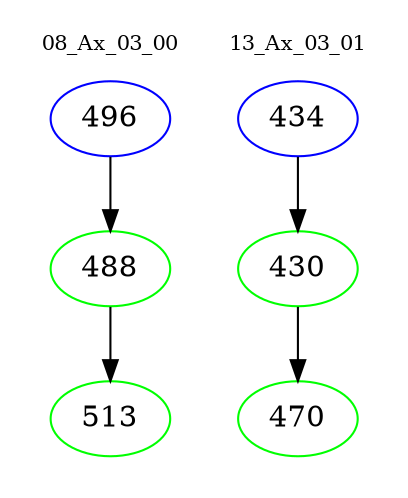 digraph{
subgraph cluster_0 {
color = white
label = "08_Ax_03_00";
fontsize=10;
T0_496 [label="496", color="blue"]
T0_496 -> T0_488 [color="black"]
T0_488 [label="488", color="green"]
T0_488 -> T0_513 [color="black"]
T0_513 [label="513", color="green"]
}
subgraph cluster_1 {
color = white
label = "13_Ax_03_01";
fontsize=10;
T1_434 [label="434", color="blue"]
T1_434 -> T1_430 [color="black"]
T1_430 [label="430", color="green"]
T1_430 -> T1_470 [color="black"]
T1_470 [label="470", color="green"]
}
}
